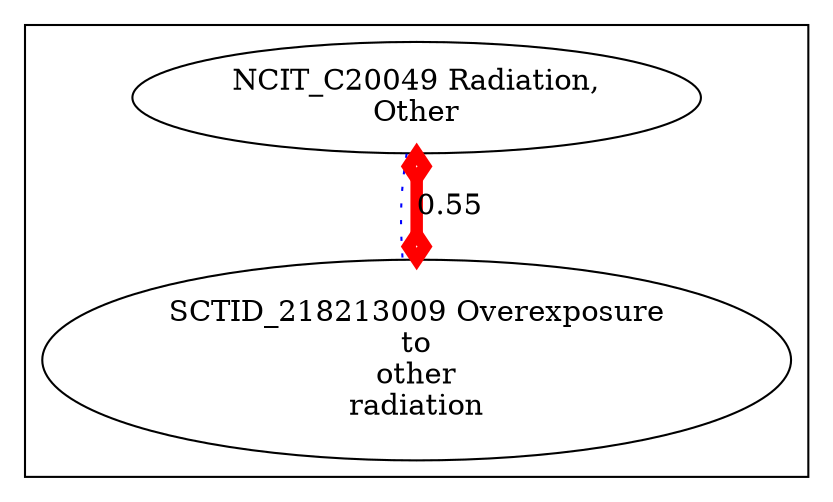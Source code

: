 digraph cliquegraph {
subgraph cluster_SCTID_218213009 {SCTID_218213009 [ label="SCTID_218213009 Overexposure
to
other
radiation" ];
NCIT_C20049 [ label="NCIT_C20049 Radiation,
Other" ];}
NCIT_C20049 -> SCTID_218213009 [ arrowhead = none, penwidth=1, color=blue, label="", style=dotted]
NCIT_C20049 -> SCTID_218213009 [ arrowhead = ediamond, penwidth=6, color=red, label="0.55", style=solid, arrowtail=ediamond, dir=both]
}